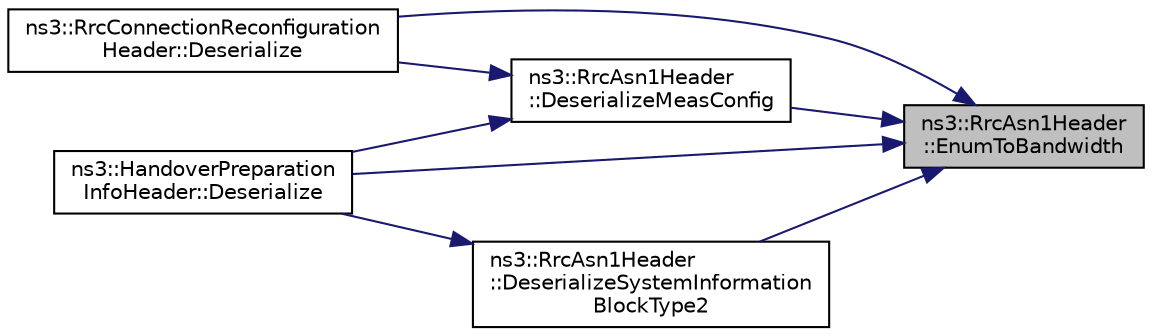 digraph "ns3::RrcAsn1Header::EnumToBandwidth"
{
 // LATEX_PDF_SIZE
  edge [fontname="Helvetica",fontsize="10",labelfontname="Helvetica",labelfontsize="10"];
  node [fontname="Helvetica",fontsize="10",shape=record];
  rankdir="RL";
  Node1 [label="ns3::RrcAsn1Header\l::EnumToBandwidth",height=0.2,width=0.4,color="black", fillcolor="grey75", style="filled", fontcolor="black",tooltip="Convert from ENUMERATED value to bandwidth (in RBs)"];
  Node1 -> Node2 [dir="back",color="midnightblue",fontsize="10",style="solid",fontname="Helvetica"];
  Node2 [label="ns3::RrcConnectionReconfiguration\lHeader::Deserialize",height=0.2,width=0.4,color="black", fillcolor="white", style="filled",URL="$classns3_1_1_rrc_connection_reconfiguration_header.html#a3de5336b7cbf44d26b57dd17183361be",tooltip=" "];
  Node1 -> Node3 [dir="back",color="midnightblue",fontsize="10",style="solid",fontname="Helvetica"];
  Node3 [label="ns3::HandoverPreparation\lInfoHeader::Deserialize",height=0.2,width=0.4,color="black", fillcolor="white", style="filled",URL="$classns3_1_1_handover_preparation_info_header.html#aee844b98e550f07ccf59193acd0a5f43",tooltip=" "];
  Node1 -> Node4 [dir="back",color="midnightblue",fontsize="10",style="solid",fontname="Helvetica"];
  Node4 [label="ns3::RrcAsn1Header\l::DeserializeMeasConfig",height=0.2,width=0.4,color="black", fillcolor="white", style="filled",URL="$classns3_1_1_rrc_asn1_header.html#a2bad164e0412e09c0f68aeaee202ee35",tooltip="Deserialize measure config function."];
  Node4 -> Node2 [dir="back",color="midnightblue",fontsize="10",style="solid",fontname="Helvetica"];
  Node4 -> Node3 [dir="back",color="midnightblue",fontsize="10",style="solid",fontname="Helvetica"];
  Node1 -> Node5 [dir="back",color="midnightblue",fontsize="10",style="solid",fontname="Helvetica"];
  Node5 [label="ns3::RrcAsn1Header\l::DeserializeSystemInformation\lBlockType2",height=0.2,width=0.4,color="black", fillcolor="white", style="filled",URL="$classns3_1_1_rrc_asn1_header.html#ac76e61e534e302566ccb9771f19498df",tooltip="Deserialize system information block type 2 function."];
  Node5 -> Node3 [dir="back",color="midnightblue",fontsize="10",style="solid",fontname="Helvetica"];
}

